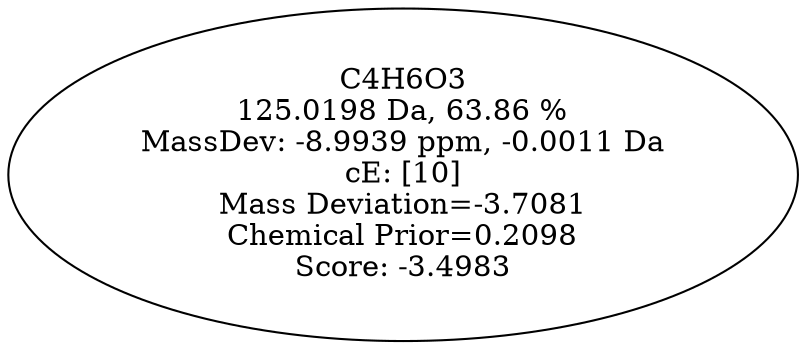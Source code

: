 strict digraph {
v1 [label="C4H6O3\n125.0198 Da, 63.86 %\nMassDev: -8.9939 ppm, -0.0011 Da\ncE: [10]\nMass Deviation=-3.7081\nChemical Prior=0.2098\nScore: -3.4983"];
}
